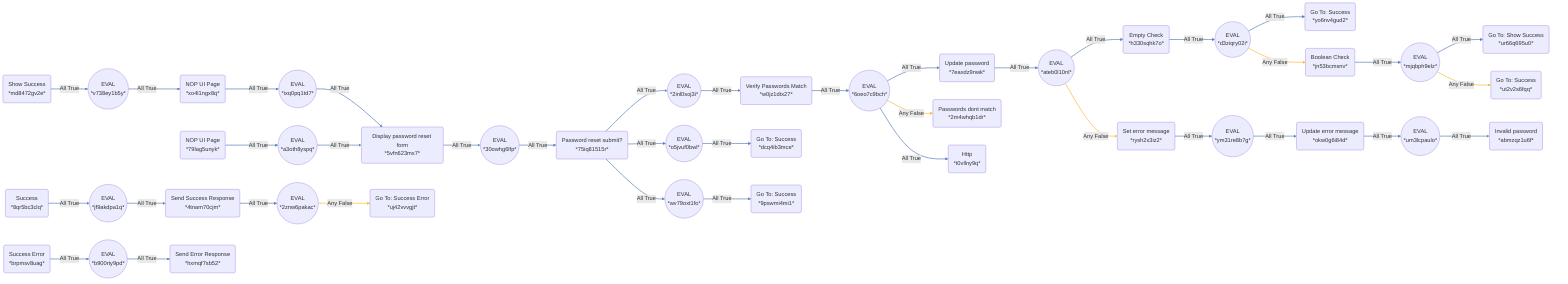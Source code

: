 flowchart LR
    v738ey1b5y(("EVAL<br>*v738ey1b5y*")) -- All True --> xo4l1ngx8q("NOP UI Page<br>*xo4l1ngx8q*")
    md8472gv2e("Show Success<br>*md8472gv2e*") -- All True --> v738ey1b5y(("EVAL<br>*v738ey1b5y*"))
    ixq0pq1td7(("EVAL<br>*ixq0pq1td7*")) -- All True --> 5vfn623mx7("Display password reset form<br>*5vfn623mx7*")
    mjqbph9elz(("EVAL<br>*mjqbph9elz*")) -- All True --> ur66q695u0("Go To: Show Success<br>*ur66q695u0*")
    d3ziqry02i(("EVAL<br>*d3ziqry02i*")) -- All True --> yo6nv4gud2("Go To: Success<br>*yo6nv4gud2*")
    d3ziqry02i(("EVAL<br>*d3ziqry02i*")) -- Any False --> jn53bcmsnv("Boolean Check<br>*jn53bcmsnv*")
    w0jz1dtx27("Verify Passwords Match<br>*w0jz1dtx27*") -- All True --> 6oeo7c9bch(("EVAL<br>*6oeo7c9bch*"))
    6oeo7c9bch(("EVAL<br>*6oeo7c9bch*")) -- All True --> 7eaxdz9nwk("Update password<br>*7eaxdz9nwk*")
    h330sqhk7o("Empty Check<br>*h330sqhk7o*") -- All True --> d3ziqry02i(("EVAL<br>*d3ziqry02i*"))
    mjqbph9elz(("EVAL<br>*mjqbph9elz*")) -- Any False --> ut2v2s6fqq("Go To: Success<br>*ut2v2s6fqq*")
    75iq81515r("Password reset submit?<br>*75iq81515r*") -- All True --> o5jvuf0bwl(("EVAL<br>*o5jvuf0bwl*"))
    79lag5unyk("NOP UI Page<br>*79lag5unyk*") -- All True --> a3oth8yspq(("EVAL<br>*a3oth8yspq*"))
    a3oth8yspq(("EVAL<br>*a3oth8yspq*")) -- All True --> 5vfn623mx7("Display password reset form<br>*5vfn623mx7*")
    ateb0l10nl(("EVAL<br>*ateb0l10nl*")) -- All True --> h330sqhk7o("Empty Check<br>*h330sqhk7o*")
    jn53bcmsnv("Boolean Check<br>*jn53bcmsnv*") -- All True --> mjqbph9elz(("EVAL<br>*mjqbph9elz*"))
    o5jvuf0bwl(("EVAL<br>*o5jvuf0bwl*")) -- All True --> dcq4ib3mce("Go To: Success<br>*dcq4ib3mce*")
    6oeo7c9bch(("EVAL<br>*6oeo7c9bch*")) -- Any False --> 2m4whqb1dr("Passwords dont match<br>*2m4whqb1dr*")
    wv79oxt1fo(("EVAL<br>*wv79oxt1fo*")) -- All True --> 9pswmi4mi1("Go To: Success<br>*9pswmi4mi1*")
    brpmsv8uag("Success Error<br>*brpmsv8uag*") -- All True --> b900rty9pd(("EVAL<br>*b900rty9pd*"))
    30owhg6lfp(("EVAL<br>*30owhg6lfp*")) -- All True --> 75iq81515r("Password reset submit?<br>*75iq81515r*")
    2inl0soj3i(("EVAL<br>*2inl0soj3i*")) -- All True --> w0jz1dtx27("Verify Passwords Match<br>*w0jz1dtx27*")
    7eaxdz9nwk("Update password<br>*7eaxdz9nwk*") -- All True --> ateb0l10nl(("EVAL<br>*ateb0l10nl*"))
    8qr5bc3clq("Success<br>*8qr5bc3clq*") -- All True --> jf9akdpa1q(("EVAL<br>*jf9akdpa1q*"))
    5vfn623mx7("Display password reset form<br>*5vfn623mx7*") -- All True --> 30owhg6lfp(("EVAL<br>*30owhg6lfp*"))
    75iq81515r("Password reset submit?<br>*75iq81515r*") -- All True --> 2inl0soj3i(("EVAL<br>*2inl0soj3i*"))
    4tnam70cjm("Send Success Response<br>*4tnam70cjm*") -- All True --> 2znw6pakac(("EVAL<br>*2znw6pakac*"))
    75iq81515r("Password reset submit?<br>*75iq81515r*") -- All True --> wv79oxt1fo(("EVAL<br>*wv79oxt1fo*"))
    b900rty9pd(("EVAL<br>*b900rty9pd*")) -- All True --> hxmqf7sb52("Send Error Response<br>*hxmqf7sb52*")
    xo4l1ngx8q("NOP UI Page<br>*xo4l1ngx8q*") -- All True --> ixq0pq1td7(("EVAL<br>*ixq0pq1td7*"))
    jf9akdpa1q(("EVAL<br>*jf9akdpa1q*")) -- All True --> 4tnam70cjm("Send Success Response<br>*4tnam70cjm*")
    2znw6pakac(("EVAL<br>*2znw6pakac*")) -- Any False --> uj42vvvgjt("Go To: Success Error<br>*uj42vvvgjt*")
    ym31re8b7g(("EVAL<br>*ym31re8b7g*")) -- All True --> okw0g6i84d("Update error message<br>*okw0g6i84d*")
    um3lcpaulo(("EVAL<br>*um3lcpaulo*")) -- All True --> abmzqz1u6f("Invalid password<br>*abmzqz1u6f*")
    okw0g6i84d("Update error message<br>*okw0g6i84d*") -- All True --> um3lcpaulo(("EVAL<br>*um3lcpaulo*"))
    rysh2x3iz2("Set error message<br>*rysh2x3iz2*") -- All True --> ym31re8b7g(("EVAL<br>*ym31re8b7g*"))
    ateb0l10nl(("EVAL<br>*ateb0l10nl*")) -- Any False --> rysh2x3iz2("Set error message<br>*rysh2x3iz2*")
    6oeo7c9bch(("EVAL<br>*6oeo7c9bch*")) -- All True --> t0vllny9q("Http<br>*t0vllny9q*")

    linkStyle 0 stroke:#5F84BB,stroke-width:2px;
    linkStyle 1 stroke:#5F84BB,stroke-width:2px;
    linkStyle 2 stroke:#5F84BB,stroke-width:2px;
    linkStyle 3 stroke:#5F84BB,stroke-width:2px;
    linkStyle 4 stroke:#5F84BB,stroke-width:2px;
    linkStyle 5 stroke:#FCBC3E,stroke-width:2px;
    linkStyle 6 stroke:#5F84BB,stroke-width:2px;
    linkStyle 7 stroke:#5F84BB,stroke-width:2px;
    linkStyle 8 stroke:#5F84BB,stroke-width:2px;
    linkStyle 9 stroke:#FCBC3E,stroke-width:2px;
    linkStyle 10 stroke:#5F84BB,stroke-width:2px;
    linkStyle 11 stroke:#5F84BB,stroke-width:2px;
    linkStyle 12 stroke:#5F84BB,stroke-width:2px;
    linkStyle 13 stroke:#5F84BB,stroke-width:2px;
    linkStyle 14 stroke:#5F84BB,stroke-width:2px;
    linkStyle 15 stroke:#5F84BB,stroke-width:2px;
    linkStyle 16 stroke:#FCBC3E,stroke-width:2px;
    linkStyle 17 stroke:#5F84BB,stroke-width:2px;
    linkStyle 18 stroke:#5F84BB,stroke-width:2px;
    linkStyle 19 stroke:#5F84BB,stroke-width:2px;
    linkStyle 20 stroke:#5F84BB,stroke-width:2px;
    linkStyle 21 stroke:#5F84BB,stroke-width:2px;
    linkStyle 22 stroke:#5F84BB,stroke-width:2px;
    linkStyle 23 stroke:#5F84BB,stroke-width:2px;
    linkStyle 24 stroke:#5F84BB,stroke-width:2px;
    linkStyle 25 stroke:#5F84BB,stroke-width:2px;
    linkStyle 26 stroke:#5F84BB,stroke-width:2px;
    linkStyle 27 stroke:#5F84BB,stroke-width:2px;
    linkStyle 28 stroke:#5F84BB,stroke-width:2px;
    linkStyle 29 stroke:#5F84BB,stroke-width:2px;
    linkStyle 30 stroke:#FCBC3E,stroke-width:2px;
    linkStyle 31 stroke:#5F84BB,stroke-width:2px;
    linkStyle 32 stroke:#5F84BB,stroke-width:2px;
    linkStyle 33 stroke:#5F84BB,stroke-width:2px;
    linkStyle 34 stroke:#5F84BB,stroke-width:2px;
    linkStyle 35 stroke:#FCBC3E,stroke-width:2px;
    linkStyle 36 stroke:#5F84BB,stroke-width:2px;